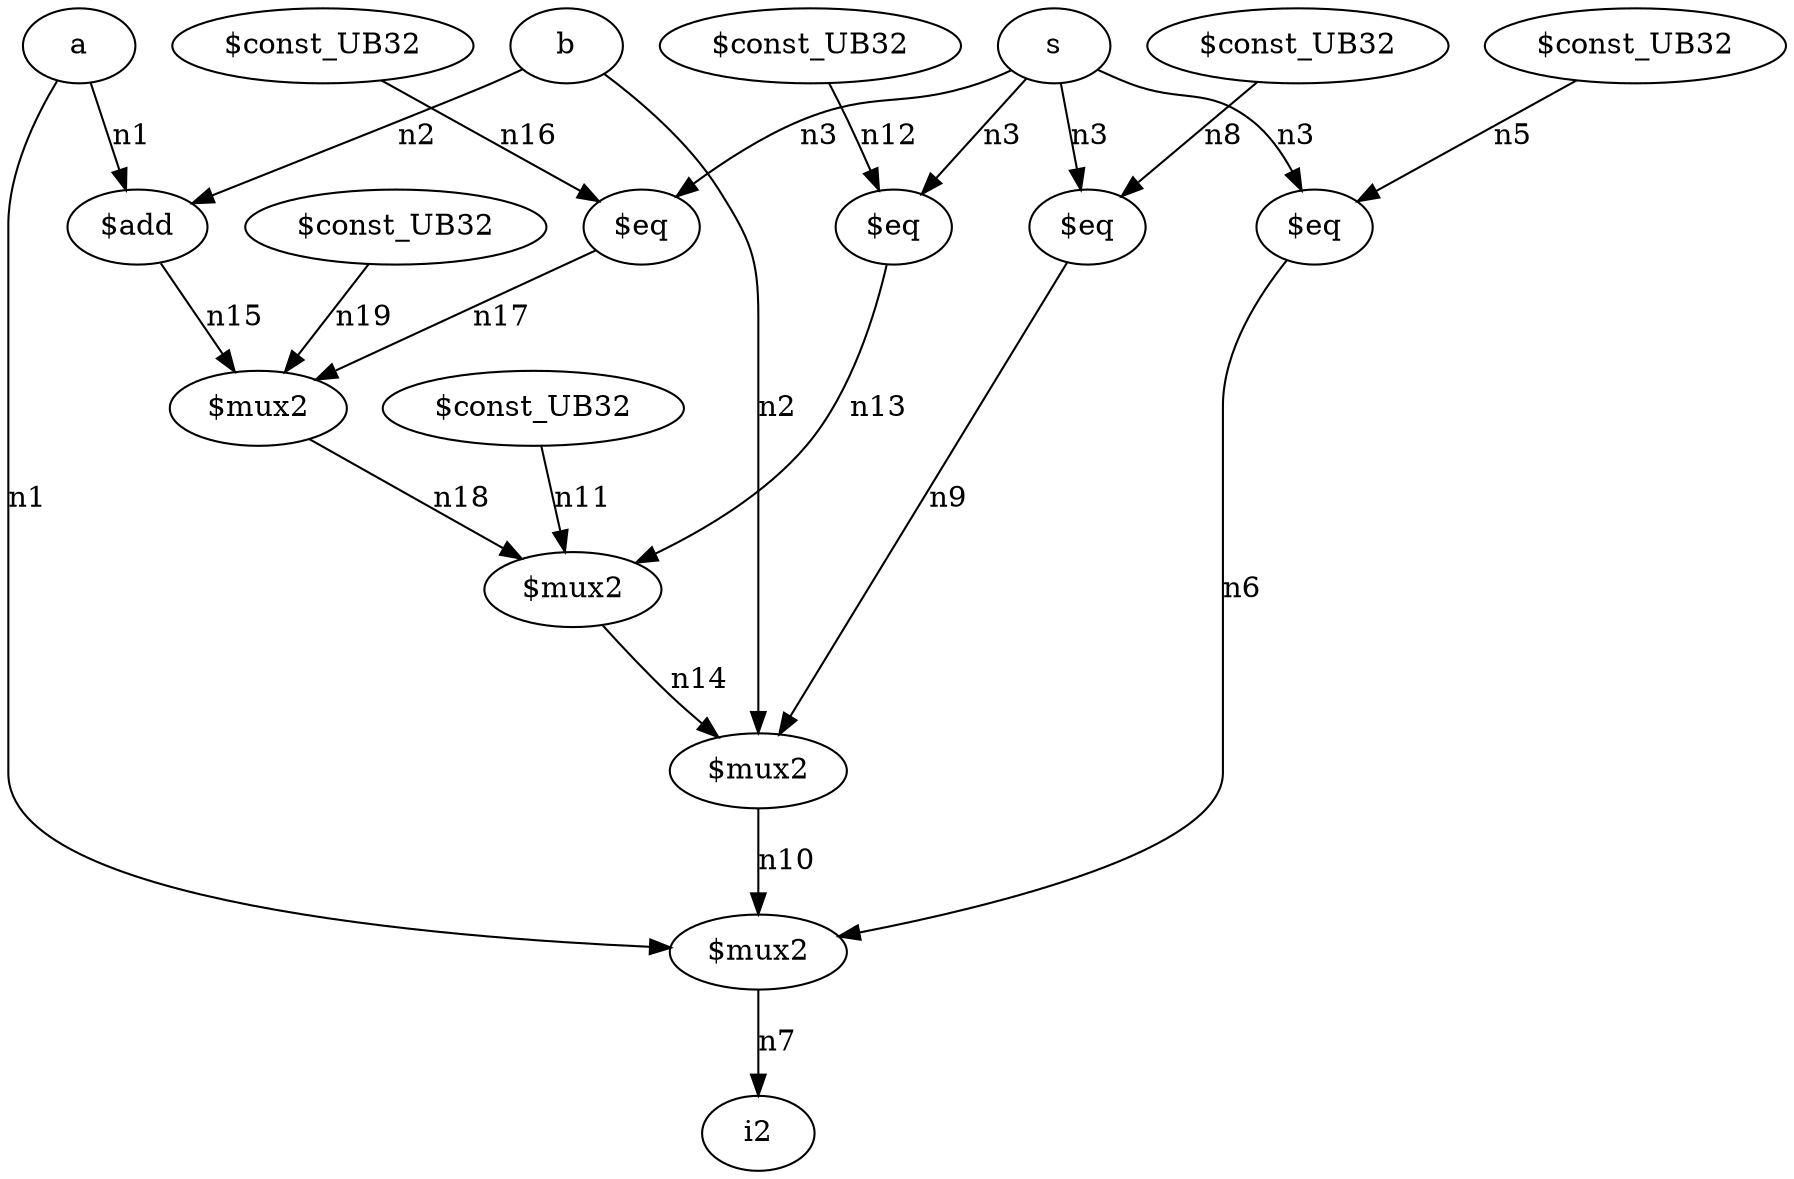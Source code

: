 digraph m100 {
  p0 [label="\a"];
  p0 -> i14 [label="n1"];
  p0 -> i6 [label="n1"];

  p1 [label="\b"];
  p1 -> i14 [label="n2"];
  p1 -> i9 [label="n2"];

  p2 [label="\s"];
  p2 -> i16 [label="n3"];
  p2 -> i12 [label="n3"];
  p2 -> i8 [label="n3"];
  p2 -> i5 [label="n3"];

  i4 [label="$const_UB32"];
  i4 -> i5 [label="n5"];

  i5 [label="$eq"];
  i5 -> i6 [label="n6"];

  i6 [label="$mux2"];
  i6 -> i2 [label="n7"];

  i7 [label="$const_UB32"];
  i7 -> i8 [label="n8"];

  i8 [label="$eq"];
  i8 -> i9 [label="n9"];

  i9 [label="$mux2"];
  i9 -> i6 [label="n10"];

  i10 [label="$const_UB32"];
  i10 -> i13 [label="n11"];

  i11 [label="$const_UB32"];
  i11 -> i12 [label="n12"];

  i12 [label="$eq"];
  i12 -> i13 [label="n13"];

  i13 [label="$mux2"];
  i13 -> i9 [label="n14"];

  i14 [label="$add"];
  i14 -> i17 [label="n15"];

  i15 [label="$const_UB32"];
  i15 -> i16 [label="n16"];

  i16 [label="$eq"];
  i16 -> i17 [label="n17"];

  i17 [label="$mux2"];
  i17 -> i13 [label="n18"];

  i18 [label="$const_UB32"];
  i18 -> i17 [label="n19"];

}
